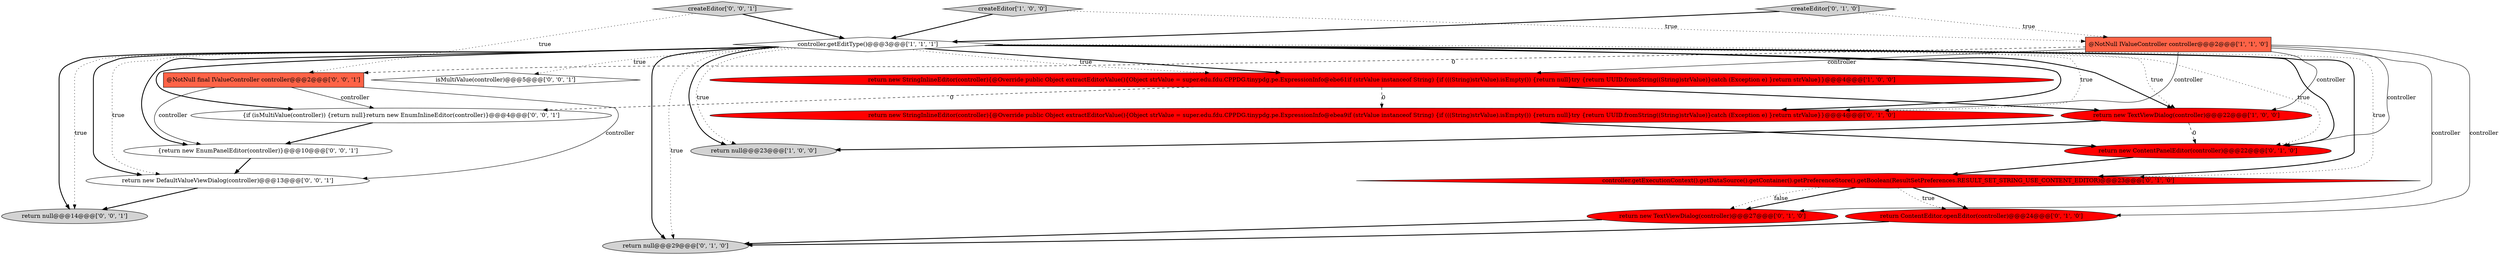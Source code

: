digraph {
19 [style = filled, label = "createEditor['0', '0', '1']", fillcolor = lightgray, shape = diamond image = "AAA0AAABBB3BBB"];
18 [style = filled, label = "return new DefaultValueViewDialog(controller)@@@13@@@['0', '0', '1']", fillcolor = white, shape = ellipse image = "AAA0AAABBB3BBB"];
1 [style = filled, label = "return null@@@23@@@['1', '0', '0']", fillcolor = lightgray, shape = ellipse image = "AAA0AAABBB1BBB"];
3 [style = filled, label = "return new StringInlineEditor(controller){@Override public Object extractEditorValue(){Object strValue = super.edu.fdu.CPPDG.tinypdg.pe.ExpressionInfo@ebe61if (strValue instanceof String) {if (((String)strValue).isEmpty()) {return null}try {return UUID.fromString((String)strValue)}catch (Exception e) }return strValue}}@@@4@@@['1', '0', '0']", fillcolor = red, shape = ellipse image = "AAA1AAABBB1BBB"];
5 [style = filled, label = "@NotNull IValueController controller@@@2@@@['1', '1', '0']", fillcolor = tomato, shape = box image = "AAA0AAABBB1BBB"];
16 [style = filled, label = "return null@@@14@@@['0', '0', '1']", fillcolor = lightgray, shape = ellipse image = "AAA0AAABBB3BBB"];
2 [style = filled, label = "createEditor['1', '0', '0']", fillcolor = lightgray, shape = diamond image = "AAA0AAABBB1BBB"];
17 [style = filled, label = "@NotNull final IValueController controller@@@2@@@['0', '0', '1']", fillcolor = tomato, shape = box image = "AAA0AAABBB3BBB"];
0 [style = filled, label = "return new TextViewDialog(controller)@@@22@@@['1', '0', '0']", fillcolor = red, shape = ellipse image = "AAA1AAABBB1BBB"];
14 [style = filled, label = "{return new EnumPanelEditor(controller)}@@@10@@@['0', '0', '1']", fillcolor = white, shape = ellipse image = "AAA0AAABBB3BBB"];
6 [style = filled, label = "return ContentEditor.openEditor(controller)@@@24@@@['0', '1', '0']", fillcolor = red, shape = ellipse image = "AAA1AAABBB2BBB"];
8 [style = filled, label = "createEditor['0', '1', '0']", fillcolor = lightgray, shape = diamond image = "AAA0AAABBB2BBB"];
9 [style = filled, label = "return new TextViewDialog(controller)@@@27@@@['0', '1', '0']", fillcolor = red, shape = ellipse image = "AAA1AAABBB2BBB"];
11 [style = filled, label = "controller.getExecutionContext().getDataSource().getContainer().getPreferenceStore().getBoolean(ResultSetPreferences.RESULT_SET_STRING_USE_CONTENT_EDITOR)@@@23@@@['0', '1', '0']", fillcolor = red, shape = diamond image = "AAA1AAABBB2BBB"];
4 [style = filled, label = "controller.getEditType()@@@3@@@['1', '1', '1']", fillcolor = white, shape = diamond image = "AAA0AAABBB1BBB"];
7 [style = filled, label = "return new StringInlineEditor(controller){@Override public Object extractEditorValue(){Object strValue = super.edu.fdu.CPPDG.tinypdg.pe.ExpressionInfo@ebea9if (strValue instanceof String) {if (((String)strValue).isEmpty()) {return null}try {return UUID.fromString((String)strValue)}catch (Exception e) }return strValue}}@@@4@@@['0', '1', '0']", fillcolor = red, shape = ellipse image = "AAA1AAABBB2BBB"];
12 [style = filled, label = "return new ContentPanelEditor(controller)@@@22@@@['0', '1', '0']", fillcolor = red, shape = ellipse image = "AAA1AAABBB2BBB"];
15 [style = filled, label = "isMultiValue(controller)@@@5@@@['0', '0', '1']", fillcolor = white, shape = diamond image = "AAA0AAABBB3BBB"];
10 [style = filled, label = "return null@@@29@@@['0', '1', '0']", fillcolor = lightgray, shape = ellipse image = "AAA0AAABBB2BBB"];
13 [style = filled, label = "{if (isMultiValue(controller)) {return null}return new EnumInlineEditor(controller)}@@@4@@@['0', '0', '1']", fillcolor = white, shape = ellipse image = "AAA0AAABBB3BBB"];
4->10 [style = bold, label=""];
4->3 [style = bold, label=""];
5->3 [style = solid, label="controller"];
4->18 [style = dotted, label="true"];
4->14 [style = bold, label=""];
4->1 [style = dotted, label="true"];
7->12 [style = bold, label=""];
4->10 [style = dotted, label="true"];
19->17 [style = dotted, label="true"];
3->7 [style = dashed, label="0"];
4->0 [style = dotted, label="true"];
11->6 [style = bold, label=""];
4->13 [style = bold, label=""];
12->11 [style = bold, label=""];
4->11 [style = dotted, label="true"];
4->7 [style = dotted, label="true"];
4->18 [style = bold, label=""];
17->13 [style = solid, label="controller"];
4->15 [style = dotted, label="true"];
9->10 [style = bold, label=""];
0->12 [style = dashed, label="0"];
5->7 [style = solid, label="controller"];
11->9 [style = bold, label=""];
3->13 [style = dashed, label="0"];
2->4 [style = bold, label=""];
5->0 [style = solid, label="controller"];
3->0 [style = bold, label=""];
4->7 [style = bold, label=""];
4->0 [style = bold, label=""];
4->3 [style = dotted, label="true"];
5->17 [style = dashed, label="0"];
8->5 [style = dotted, label="true"];
17->14 [style = solid, label="controller"];
11->6 [style = dotted, label="true"];
0->1 [style = bold, label=""];
6->10 [style = bold, label=""];
11->9 [style = dotted, label="false"];
5->6 [style = solid, label="controller"];
4->12 [style = bold, label=""];
5->12 [style = solid, label="controller"];
14->18 [style = bold, label=""];
4->1 [style = bold, label=""];
4->16 [style = dotted, label="true"];
19->4 [style = bold, label=""];
8->4 [style = bold, label=""];
5->9 [style = solid, label="controller"];
2->5 [style = dotted, label="true"];
4->12 [style = dotted, label="true"];
4->11 [style = bold, label=""];
13->14 [style = bold, label=""];
17->18 [style = solid, label="controller"];
4->16 [style = bold, label=""];
18->16 [style = bold, label=""];
}
